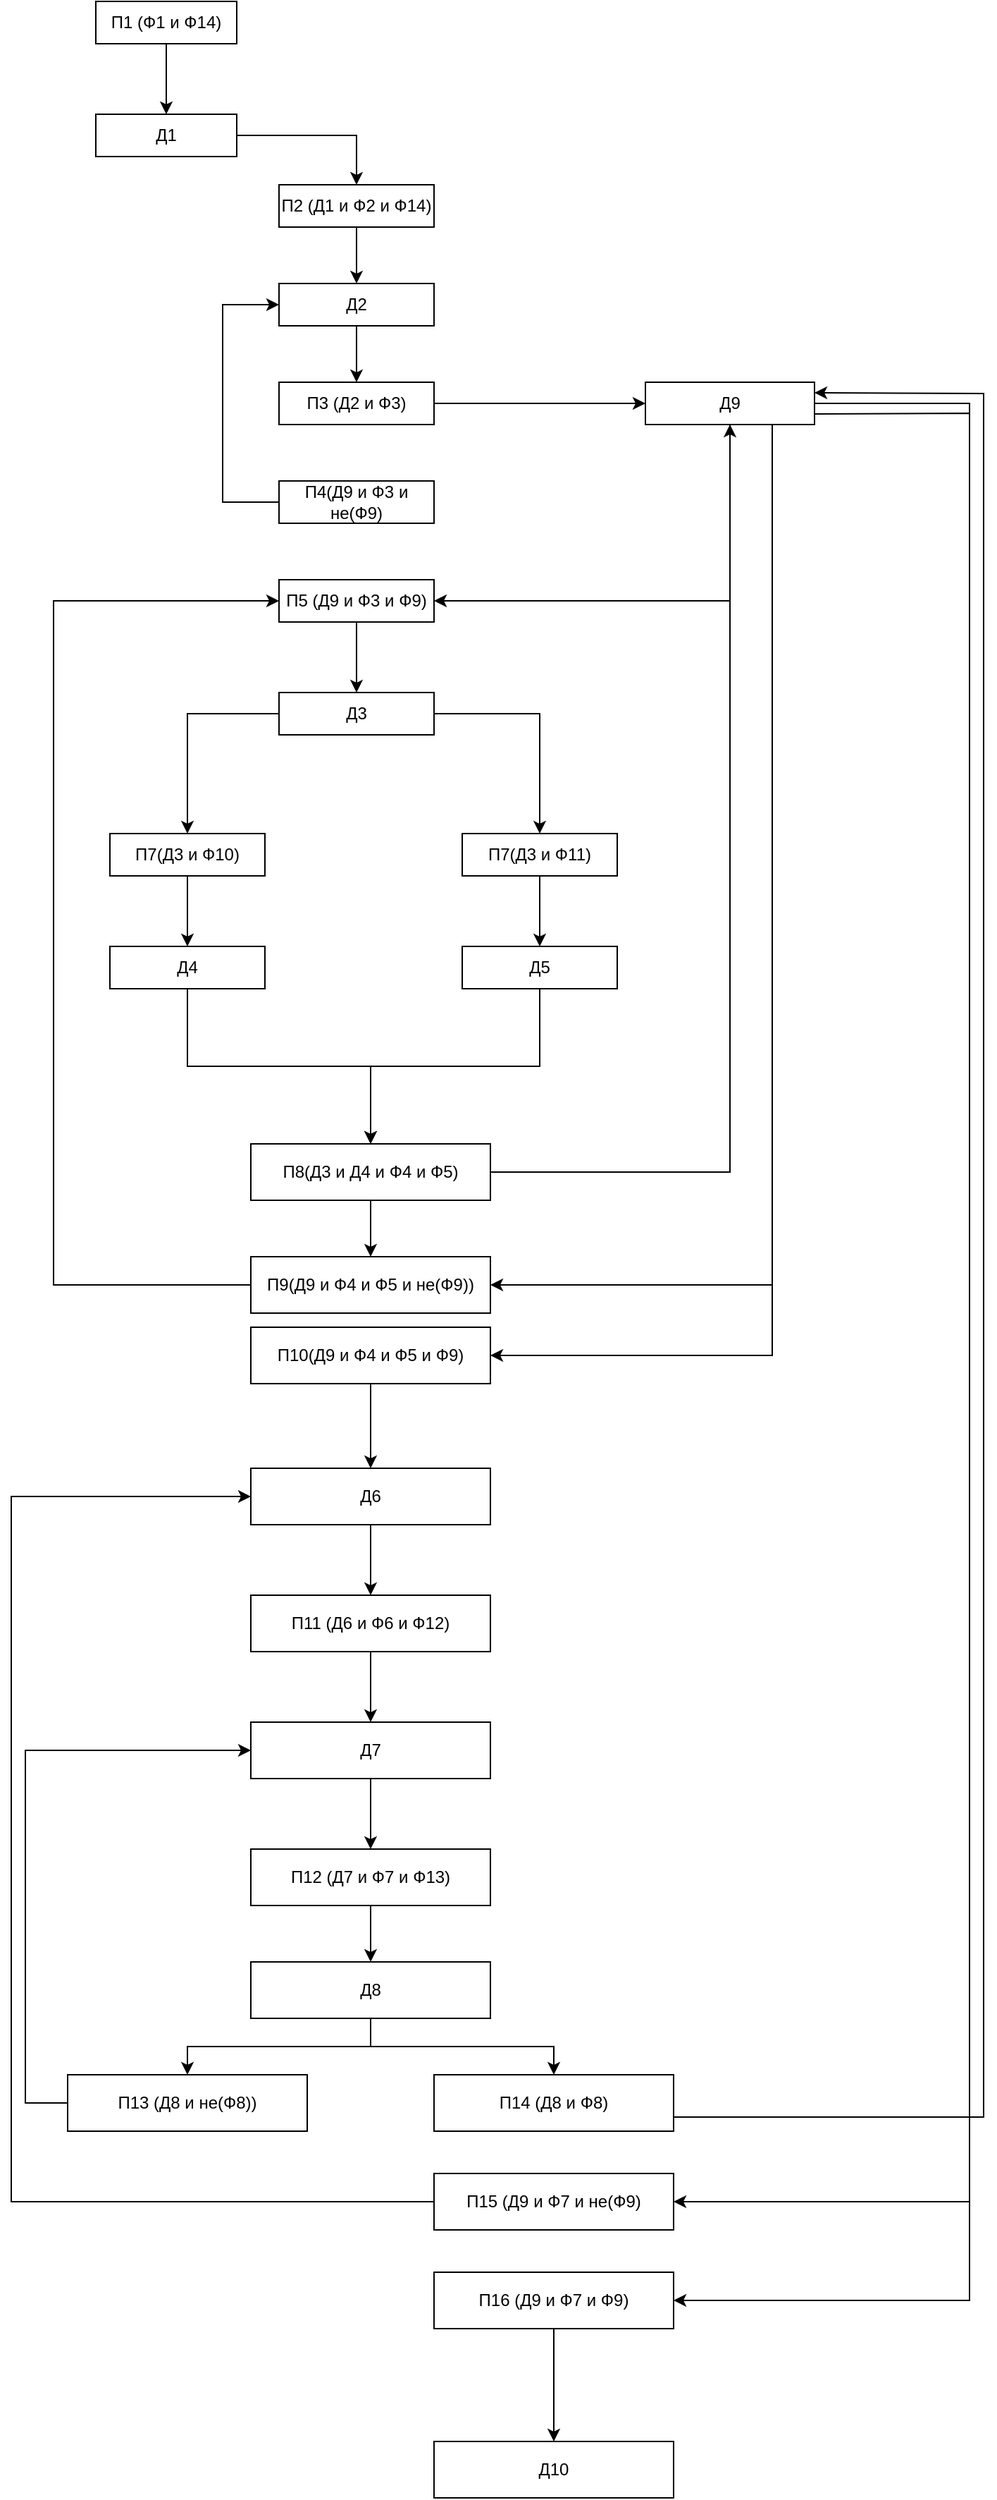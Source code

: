 <mxfile version="15.6.5" type="device"><diagram id="oP_Qq27Cf_EsHFegaG6w" name="Page-1"><mxGraphModel dx="2496" dy="1310" grid="1" gridSize="10" guides="1" tooltips="1" connect="1" arrows="1" fold="1" page="1" pageScale="1" pageWidth="850" pageHeight="1100" math="0" shadow="0"><root><mxCell id="0"/><mxCell id="1" parent="0"/><mxCell id="KOJdDl-0fpoA-z_OXE6Y-3" value="" style="edgeStyle=orthogonalEdgeStyle;rounded=0;orthogonalLoop=1;jettySize=auto;html=1;fontColor=default;" edge="1" parent="1" source="KOJdDl-0fpoA-z_OXE6Y-1" target="KOJdDl-0fpoA-z_OXE6Y-2"><mxGeometry relative="1" as="geometry"/></mxCell><mxCell id="KOJdDl-0fpoA-z_OXE6Y-1" value="П1 (Ф1 и Ф14)" style="rounded=0;whiteSpace=wrap;html=1;fillColor=default;strokeColor=default;fontColor=default;" vertex="1" parent="1"><mxGeometry x="70" y="20" width="100" height="30" as="geometry"/></mxCell><mxCell id="KOJdDl-0fpoA-z_OXE6Y-6" value="" style="edgeStyle=orthogonalEdgeStyle;rounded=0;orthogonalLoop=1;jettySize=auto;html=1;fontColor=default;" edge="1" parent="1" source="KOJdDl-0fpoA-z_OXE6Y-2" target="KOJdDl-0fpoA-z_OXE6Y-5"><mxGeometry relative="1" as="geometry"/></mxCell><mxCell id="KOJdDl-0fpoA-z_OXE6Y-2" value="Д1" style="rounded=0;whiteSpace=wrap;html=1;fillColor=default;strokeColor=default;fontColor=default;" vertex="1" parent="1"><mxGeometry x="70" y="100" width="100" height="30" as="geometry"/></mxCell><mxCell id="KOJdDl-0fpoA-z_OXE6Y-8" value="" style="edgeStyle=orthogonalEdgeStyle;rounded=0;orthogonalLoop=1;jettySize=auto;html=1;fontColor=default;" edge="1" parent="1" source="KOJdDl-0fpoA-z_OXE6Y-5" target="KOJdDl-0fpoA-z_OXE6Y-7"><mxGeometry relative="1" as="geometry"/></mxCell><mxCell id="KOJdDl-0fpoA-z_OXE6Y-5" value="П2 (Д1 и Ф2 и Ф14)" style="rounded=0;whiteSpace=wrap;html=1;fillColor=default;strokeColor=default;fontColor=default;" vertex="1" parent="1"><mxGeometry x="200" y="150" width="110" height="30" as="geometry"/></mxCell><mxCell id="KOJdDl-0fpoA-z_OXE6Y-10" value="" style="edgeStyle=orthogonalEdgeStyle;rounded=0;orthogonalLoop=1;jettySize=auto;html=1;fontColor=default;" edge="1" parent="1" source="KOJdDl-0fpoA-z_OXE6Y-7" target="KOJdDl-0fpoA-z_OXE6Y-9"><mxGeometry relative="1" as="geometry"/></mxCell><mxCell id="KOJdDl-0fpoA-z_OXE6Y-7" value="Д2" style="rounded=0;whiteSpace=wrap;html=1;fillColor=default;strokeColor=default;fontColor=default;" vertex="1" parent="1"><mxGeometry x="200" y="220" width="110" height="30" as="geometry"/></mxCell><mxCell id="KOJdDl-0fpoA-z_OXE6Y-16" style="edgeStyle=orthogonalEdgeStyle;rounded=0;orthogonalLoop=1;jettySize=auto;html=1;fontColor=default;" edge="1" parent="1" source="KOJdDl-0fpoA-z_OXE6Y-9" target="KOJdDl-0fpoA-z_OXE6Y-15"><mxGeometry relative="1" as="geometry"/></mxCell><mxCell id="KOJdDl-0fpoA-z_OXE6Y-9" value="П3 (Д2 и Ф3)" style="rounded=0;whiteSpace=wrap;html=1;fillColor=default;strokeColor=default;fontColor=default;" vertex="1" parent="1"><mxGeometry x="200" y="290" width="110" height="30" as="geometry"/></mxCell><mxCell id="KOJdDl-0fpoA-z_OXE6Y-20" style="edgeStyle=orthogonalEdgeStyle;rounded=0;orthogonalLoop=1;jettySize=auto;html=1;fontColor=default;strokeColor=default;labelBackgroundColor=default;" edge="1" parent="1" source="KOJdDl-0fpoA-z_OXE6Y-15" target="KOJdDl-0fpoA-z_OXE6Y-23"><mxGeometry relative="1" as="geometry"><Array as="points"><mxPoint x="520" y="445"/></Array></mxGeometry></mxCell><mxCell id="KOJdDl-0fpoA-z_OXE6Y-15" value="Д9" style="rounded=0;whiteSpace=wrap;html=1;fontColor=default;strokeColor=default;fillColor=default;" vertex="1" parent="1"><mxGeometry x="460" y="290" width="120" height="30" as="geometry"/></mxCell><mxCell id="KOJdDl-0fpoA-z_OXE6Y-22" style="edgeStyle=orthogonalEdgeStyle;rounded=0;orthogonalLoop=1;jettySize=auto;html=1;entryX=0;entryY=0.5;entryDx=0;entryDy=0;labelBackgroundColor=default;fontColor=default;strokeColor=default;" edge="1" parent="1" source="KOJdDl-0fpoA-z_OXE6Y-19" target="KOJdDl-0fpoA-z_OXE6Y-7"><mxGeometry relative="1" as="geometry"><Array as="points"><mxPoint x="160" y="375"/><mxPoint x="160" y="235"/></Array></mxGeometry></mxCell><mxCell id="KOJdDl-0fpoA-z_OXE6Y-19" value="П4(Д9 и Ф3 и не(Ф9)" style="rounded=0;whiteSpace=wrap;html=1;fontColor=default;strokeColor=default;fillColor=default;" vertex="1" parent="1"><mxGeometry x="200" y="360" width="110" height="30" as="geometry"/></mxCell><mxCell id="KOJdDl-0fpoA-z_OXE6Y-25" value="" style="edgeStyle=orthogonalEdgeStyle;rounded=0;orthogonalLoop=1;jettySize=auto;html=1;labelBackgroundColor=default;fontColor=default;strokeColor=default;" edge="1" parent="1" source="KOJdDl-0fpoA-z_OXE6Y-23" target="KOJdDl-0fpoA-z_OXE6Y-24"><mxGeometry relative="1" as="geometry"/></mxCell><mxCell id="KOJdDl-0fpoA-z_OXE6Y-23" value="П5 (Д9 и Ф3 и Ф9)" style="rounded=0;whiteSpace=wrap;html=1;fontColor=default;strokeColor=default;fillColor=default;" vertex="1" parent="1"><mxGeometry x="200" y="430" width="110" height="30" as="geometry"/></mxCell><mxCell id="KOJdDl-0fpoA-z_OXE6Y-28" value="" style="edgeStyle=orthogonalEdgeStyle;rounded=0;orthogonalLoop=1;jettySize=auto;html=1;labelBackgroundColor=default;fontColor=default;strokeColor=default;" edge="1" parent="1" source="KOJdDl-0fpoA-z_OXE6Y-24" target="KOJdDl-0fpoA-z_OXE6Y-27"><mxGeometry relative="1" as="geometry"/></mxCell><mxCell id="KOJdDl-0fpoA-z_OXE6Y-32" value="" style="edgeStyle=orthogonalEdgeStyle;rounded=0;orthogonalLoop=1;jettySize=auto;html=1;labelBackgroundColor=default;fontColor=default;strokeColor=default;" edge="1" parent="1" source="KOJdDl-0fpoA-z_OXE6Y-24" target="KOJdDl-0fpoA-z_OXE6Y-31"><mxGeometry relative="1" as="geometry"/></mxCell><mxCell id="KOJdDl-0fpoA-z_OXE6Y-24" value="Д3" style="rounded=0;whiteSpace=wrap;html=1;fontColor=default;strokeColor=default;fillColor=default;" vertex="1" parent="1"><mxGeometry x="200" y="510" width="110" height="30" as="geometry"/></mxCell><mxCell id="KOJdDl-0fpoA-z_OXE6Y-30" value="" style="edgeStyle=orthogonalEdgeStyle;rounded=0;orthogonalLoop=1;jettySize=auto;html=1;labelBackgroundColor=default;fontColor=default;strokeColor=default;" edge="1" parent="1" source="KOJdDl-0fpoA-z_OXE6Y-27" target="KOJdDl-0fpoA-z_OXE6Y-29"><mxGeometry relative="1" as="geometry"/></mxCell><mxCell id="KOJdDl-0fpoA-z_OXE6Y-27" value="П7(Д3 и Ф10)" style="rounded=0;whiteSpace=wrap;html=1;fontColor=default;strokeColor=default;fillColor=default;" vertex="1" parent="1"><mxGeometry x="80" y="610" width="110" height="30" as="geometry"/></mxCell><mxCell id="KOJdDl-0fpoA-z_OXE6Y-36" value="" style="edgeStyle=orthogonalEdgeStyle;rounded=0;orthogonalLoop=1;jettySize=auto;html=1;labelBackgroundColor=default;fontColor=default;strokeColor=default;" edge="1" parent="1" source="KOJdDl-0fpoA-z_OXE6Y-29" target="KOJdDl-0fpoA-z_OXE6Y-35"><mxGeometry relative="1" as="geometry"/></mxCell><mxCell id="KOJdDl-0fpoA-z_OXE6Y-29" value="Д4" style="rounded=0;whiteSpace=wrap;html=1;fontColor=default;strokeColor=default;fillColor=default;" vertex="1" parent="1"><mxGeometry x="80" y="690" width="110" height="30" as="geometry"/></mxCell><mxCell id="KOJdDl-0fpoA-z_OXE6Y-34" value="" style="edgeStyle=orthogonalEdgeStyle;rounded=0;orthogonalLoop=1;jettySize=auto;html=1;labelBackgroundColor=default;fontColor=default;strokeColor=default;" edge="1" parent="1" source="KOJdDl-0fpoA-z_OXE6Y-31" target="KOJdDl-0fpoA-z_OXE6Y-33"><mxGeometry relative="1" as="geometry"/></mxCell><mxCell id="KOJdDl-0fpoA-z_OXE6Y-31" value="П7(Д3 и Ф11)" style="rounded=0;whiteSpace=wrap;html=1;fontColor=default;strokeColor=default;fillColor=default;" vertex="1" parent="1"><mxGeometry x="330" y="610" width="110" height="30" as="geometry"/></mxCell><mxCell id="KOJdDl-0fpoA-z_OXE6Y-37" value="" style="edgeStyle=orthogonalEdgeStyle;rounded=0;orthogonalLoop=1;jettySize=auto;html=1;labelBackgroundColor=default;fontColor=default;strokeColor=default;" edge="1" parent="1" source="KOJdDl-0fpoA-z_OXE6Y-33" target="KOJdDl-0fpoA-z_OXE6Y-35"><mxGeometry relative="1" as="geometry"/></mxCell><mxCell id="KOJdDl-0fpoA-z_OXE6Y-33" value="Д5" style="rounded=0;whiteSpace=wrap;html=1;fontColor=default;strokeColor=default;fillColor=default;" vertex="1" parent="1"><mxGeometry x="330" y="690" width="110" height="30" as="geometry"/></mxCell><mxCell id="KOJdDl-0fpoA-z_OXE6Y-42" style="edgeStyle=orthogonalEdgeStyle;rounded=0;orthogonalLoop=1;jettySize=auto;html=1;labelBackgroundColor=default;fontColor=default;strokeColor=default;" edge="1" parent="1" source="KOJdDl-0fpoA-z_OXE6Y-35" target="KOJdDl-0fpoA-z_OXE6Y-41"><mxGeometry relative="1" as="geometry"/></mxCell><mxCell id="KOJdDl-0fpoA-z_OXE6Y-35" value="П8(Д3 и Д4 и Ф4 и Ф5)" style="rounded=0;whiteSpace=wrap;html=1;fontColor=default;strokeColor=default;fillColor=default;" vertex="1" parent="1"><mxGeometry x="180" y="830" width="170" height="40" as="geometry"/></mxCell><mxCell id="KOJdDl-0fpoA-z_OXE6Y-40" value="" style="endArrow=classic;html=1;rounded=0;labelBackgroundColor=default;fontColor=default;strokeColor=default;exitX=1;exitY=0.5;exitDx=0;exitDy=0;" edge="1" parent="1" source="KOJdDl-0fpoA-z_OXE6Y-35" target="KOJdDl-0fpoA-z_OXE6Y-15"><mxGeometry width="50" height="50" relative="1" as="geometry"><mxPoint x="430" y="730" as="sourcePoint"/><mxPoint x="480" y="680" as="targetPoint"/><Array as="points"><mxPoint x="520" y="850"/></Array></mxGeometry></mxCell><mxCell id="KOJdDl-0fpoA-z_OXE6Y-41" value="П9(Д9 и Ф4 и Ф5 и не(Ф9))" style="rounded=0;whiteSpace=wrap;html=1;fontColor=default;strokeColor=default;fillColor=default;" vertex="1" parent="1"><mxGeometry x="180" y="910" width="170" height="40" as="geometry"/></mxCell><mxCell id="KOJdDl-0fpoA-z_OXE6Y-43" value="" style="endArrow=classic;html=1;rounded=0;labelBackgroundColor=default;fontColor=default;strokeColor=default;entryX=0;entryY=0.5;entryDx=0;entryDy=0;exitX=0;exitY=0.5;exitDx=0;exitDy=0;" edge="1" parent="1" source="KOJdDl-0fpoA-z_OXE6Y-41" target="KOJdDl-0fpoA-z_OXE6Y-23"><mxGeometry width="50" height="50" relative="1" as="geometry"><mxPoint x="410" y="660" as="sourcePoint"/><mxPoint x="460" y="610" as="targetPoint"/><Array as="points"><mxPoint x="40" y="930"/><mxPoint x="40" y="445"/></Array></mxGeometry></mxCell><mxCell id="KOJdDl-0fpoA-z_OXE6Y-44" value="" style="endArrow=classic;html=1;rounded=0;labelBackgroundColor=default;fontColor=default;strokeColor=default;entryX=1;entryY=0.5;entryDx=0;entryDy=0;" edge="1" parent="1" target="KOJdDl-0fpoA-z_OXE6Y-41"><mxGeometry width="50" height="50" relative="1" as="geometry"><mxPoint x="550" y="320" as="sourcePoint"/><mxPoint x="560" y="1010" as="targetPoint"/><Array as="points"><mxPoint x="550" y="930"/></Array></mxGeometry></mxCell><mxCell id="KOJdDl-0fpoA-z_OXE6Y-49" value="" style="edgeStyle=orthogonalEdgeStyle;rounded=0;orthogonalLoop=1;jettySize=auto;html=1;labelBackgroundColor=default;fontColor=default;strokeColor=default;" edge="1" parent="1" source="KOJdDl-0fpoA-z_OXE6Y-45" target="KOJdDl-0fpoA-z_OXE6Y-48"><mxGeometry relative="1" as="geometry"/></mxCell><mxCell id="KOJdDl-0fpoA-z_OXE6Y-45" value="П10(Д9 и Ф4 и Ф5 и Ф9)" style="rounded=0;whiteSpace=wrap;html=1;fontColor=default;strokeColor=default;fillColor=default;" vertex="1" parent="1"><mxGeometry x="180" y="960" width="170" height="40" as="geometry"/></mxCell><mxCell id="KOJdDl-0fpoA-z_OXE6Y-47" value="" style="endArrow=classic;html=1;rounded=0;labelBackgroundColor=default;fontColor=default;strokeColor=default;entryX=1;entryY=0.5;entryDx=0;entryDy=0;exitX=0.75;exitY=1;exitDx=0;exitDy=0;" edge="1" parent="1" source="KOJdDl-0fpoA-z_OXE6Y-15" target="KOJdDl-0fpoA-z_OXE6Y-45"><mxGeometry width="50" height="50" relative="1" as="geometry"><mxPoint x="580" y="370" as="sourcePoint"/><mxPoint x="350" y="980" as="targetPoint"/><Array as="points"><mxPoint x="550" y="980"/></Array></mxGeometry></mxCell><mxCell id="KOJdDl-0fpoA-z_OXE6Y-51" value="" style="edgeStyle=orthogonalEdgeStyle;rounded=0;orthogonalLoop=1;jettySize=auto;html=1;labelBackgroundColor=default;fontColor=default;strokeColor=default;" edge="1" parent="1" source="KOJdDl-0fpoA-z_OXE6Y-48" target="KOJdDl-0fpoA-z_OXE6Y-50"><mxGeometry relative="1" as="geometry"/></mxCell><mxCell id="KOJdDl-0fpoA-z_OXE6Y-48" value="Д6" style="rounded=0;whiteSpace=wrap;html=1;fontColor=default;strokeColor=default;fillColor=default;" vertex="1" parent="1"><mxGeometry x="180" y="1060" width="170" height="40" as="geometry"/></mxCell><mxCell id="KOJdDl-0fpoA-z_OXE6Y-53" value="" style="edgeStyle=orthogonalEdgeStyle;rounded=0;orthogonalLoop=1;jettySize=auto;html=1;labelBackgroundColor=default;fontColor=default;strokeColor=default;" edge="1" parent="1" source="KOJdDl-0fpoA-z_OXE6Y-50" target="KOJdDl-0fpoA-z_OXE6Y-52"><mxGeometry relative="1" as="geometry"/></mxCell><mxCell id="KOJdDl-0fpoA-z_OXE6Y-50" value="П11 (Д6 и Ф6 и Ф12)" style="rounded=0;whiteSpace=wrap;html=1;fontColor=default;strokeColor=default;fillColor=default;" vertex="1" parent="1"><mxGeometry x="180" y="1150" width="170" height="40" as="geometry"/></mxCell><mxCell id="KOJdDl-0fpoA-z_OXE6Y-55" value="" style="edgeStyle=orthogonalEdgeStyle;rounded=0;orthogonalLoop=1;jettySize=auto;html=1;labelBackgroundColor=default;fontColor=default;strokeColor=default;" edge="1" parent="1" source="KOJdDl-0fpoA-z_OXE6Y-52" target="KOJdDl-0fpoA-z_OXE6Y-54"><mxGeometry relative="1" as="geometry"/></mxCell><mxCell id="KOJdDl-0fpoA-z_OXE6Y-52" value="Д7" style="rounded=0;whiteSpace=wrap;html=1;fontColor=default;strokeColor=default;fillColor=default;" vertex="1" parent="1"><mxGeometry x="180" y="1240" width="170" height="40" as="geometry"/></mxCell><mxCell id="KOJdDl-0fpoA-z_OXE6Y-57" value="" style="edgeStyle=orthogonalEdgeStyle;rounded=0;orthogonalLoop=1;jettySize=auto;html=1;labelBackgroundColor=default;fontColor=default;strokeColor=default;" edge="1" parent="1" source="KOJdDl-0fpoA-z_OXE6Y-54" target="KOJdDl-0fpoA-z_OXE6Y-56"><mxGeometry relative="1" as="geometry"/></mxCell><mxCell id="KOJdDl-0fpoA-z_OXE6Y-54" value="П12 (Д7 и Ф7 и Ф13)" style="rounded=0;whiteSpace=wrap;html=1;fontColor=default;strokeColor=default;fillColor=default;" vertex="1" parent="1"><mxGeometry x="180" y="1330" width="170" height="40" as="geometry"/></mxCell><mxCell id="KOJdDl-0fpoA-z_OXE6Y-59" value="" style="edgeStyle=orthogonalEdgeStyle;rounded=0;orthogonalLoop=1;jettySize=auto;html=1;labelBackgroundColor=default;fontColor=default;strokeColor=default;" edge="1" parent="1" source="KOJdDl-0fpoA-z_OXE6Y-56" target="KOJdDl-0fpoA-z_OXE6Y-58"><mxGeometry relative="1" as="geometry"/></mxCell><mxCell id="KOJdDl-0fpoA-z_OXE6Y-62" value="" style="edgeStyle=orthogonalEdgeStyle;rounded=0;orthogonalLoop=1;jettySize=auto;html=1;labelBackgroundColor=default;fontColor=default;strokeColor=default;" edge="1" parent="1" source="KOJdDl-0fpoA-z_OXE6Y-56" target="KOJdDl-0fpoA-z_OXE6Y-61"><mxGeometry relative="1" as="geometry"/></mxCell><mxCell id="KOJdDl-0fpoA-z_OXE6Y-56" value="Д8" style="rounded=0;whiteSpace=wrap;html=1;fontColor=default;strokeColor=default;fillColor=default;" vertex="1" parent="1"><mxGeometry x="180" y="1410" width="170" height="40" as="geometry"/></mxCell><mxCell id="KOJdDl-0fpoA-z_OXE6Y-58" value="П13 (Д8 и не(Ф8))" style="rounded=0;whiteSpace=wrap;html=1;fontColor=default;strokeColor=default;fillColor=default;" vertex="1" parent="1"><mxGeometry x="50" y="1490" width="170" height="40" as="geometry"/></mxCell><mxCell id="KOJdDl-0fpoA-z_OXE6Y-60" value="" style="endArrow=classic;html=1;rounded=0;labelBackgroundColor=default;fontColor=default;strokeColor=default;entryX=0;entryY=0.5;entryDx=0;entryDy=0;exitX=0;exitY=0.5;exitDx=0;exitDy=0;" edge="1" parent="1" source="KOJdDl-0fpoA-z_OXE6Y-58" target="KOJdDl-0fpoA-z_OXE6Y-52"><mxGeometry width="50" height="50" relative="1" as="geometry"><mxPoint x="-20.711" y="1560" as="sourcePoint"/><mxPoint x="-20.711" y="1510" as="targetPoint"/><Array as="points"><mxPoint x="20" y="1510"/><mxPoint x="20" y="1260"/></Array></mxGeometry></mxCell><mxCell id="KOJdDl-0fpoA-z_OXE6Y-61" value="П14 (Д8 и Ф8)" style="rounded=0;whiteSpace=wrap;html=1;fontColor=default;strokeColor=default;fillColor=default;" vertex="1" parent="1"><mxGeometry x="310" y="1490" width="170" height="40" as="geometry"/></mxCell><mxCell id="KOJdDl-0fpoA-z_OXE6Y-63" value="" style="endArrow=classic;html=1;rounded=0;labelBackgroundColor=default;fontColor=default;strokeColor=default;entryX=1;entryY=0.25;entryDx=0;entryDy=0;exitX=1;exitY=0.75;exitDx=0;exitDy=0;" edge="1" parent="1" source="KOJdDl-0fpoA-z_OXE6Y-61" target="KOJdDl-0fpoA-z_OXE6Y-15"><mxGeometry width="50" height="50" relative="1" as="geometry"><mxPoint x="480" y="1560" as="sourcePoint"/><mxPoint x="680" y="1510" as="targetPoint"/><Array as="points"><mxPoint x="700" y="1520"/><mxPoint x="700" y="298"/></Array></mxGeometry></mxCell><mxCell id="KOJdDl-0fpoA-z_OXE6Y-64" value="П15 (Д9 и Ф7 и не(Ф9)" style="rounded=0;whiteSpace=wrap;html=1;fontColor=default;strokeColor=default;fillColor=default;" vertex="1" parent="1"><mxGeometry x="310" y="1560" width="170" height="40" as="geometry"/></mxCell><mxCell id="KOJdDl-0fpoA-z_OXE6Y-65" value="" style="endArrow=classic;html=1;rounded=0;labelBackgroundColor=default;fontColor=default;strokeColor=default;entryX=1;entryY=0.5;entryDx=0;entryDy=0;exitX=1;exitY=0.5;exitDx=0;exitDy=0;" edge="1" parent="1" source="KOJdDl-0fpoA-z_OXE6Y-15" target="KOJdDl-0fpoA-z_OXE6Y-64"><mxGeometry width="50" height="50" relative="1" as="geometry"><mxPoint x="520" y="1630" as="sourcePoint"/><mxPoint x="570" y="1580" as="targetPoint"/><Array as="points"><mxPoint x="690" y="305"/><mxPoint x="690" y="1580"/></Array></mxGeometry></mxCell><mxCell id="KOJdDl-0fpoA-z_OXE6Y-66" value="" style="endArrow=classic;html=1;rounded=0;labelBackgroundColor=default;fontColor=default;strokeColor=default;entryX=0;entryY=0.5;entryDx=0;entryDy=0;" edge="1" parent="1" source="KOJdDl-0fpoA-z_OXE6Y-64" target="KOJdDl-0fpoA-z_OXE6Y-48"><mxGeometry width="50" height="50" relative="1" as="geometry"><mxPoint x="239.289" y="1630" as="sourcePoint"/><mxPoint x="239.289" y="1580" as="targetPoint"/><Array as="points"><mxPoint x="10" y="1580"/><mxPoint x="10" y="1080"/></Array></mxGeometry></mxCell><mxCell id="KOJdDl-0fpoA-z_OXE6Y-69" value="" style="edgeStyle=orthogonalEdgeStyle;rounded=0;orthogonalLoop=1;jettySize=auto;html=1;labelBackgroundColor=default;fontColor=default;strokeColor=default;" edge="1" parent="1" source="KOJdDl-0fpoA-z_OXE6Y-67" target="KOJdDl-0fpoA-z_OXE6Y-68"><mxGeometry relative="1" as="geometry"/></mxCell><mxCell id="KOJdDl-0fpoA-z_OXE6Y-67" value="П16 (Д9 и Ф7 и Ф9)" style="rounded=0;whiteSpace=wrap;html=1;fontColor=default;strokeColor=default;fillColor=default;" vertex="1" parent="1"><mxGeometry x="310" y="1630" width="170" height="40" as="geometry"/></mxCell><mxCell id="KOJdDl-0fpoA-z_OXE6Y-68" value="Д10" style="rounded=0;whiteSpace=wrap;html=1;fontColor=default;strokeColor=default;fillColor=default;" vertex="1" parent="1"><mxGeometry x="310" y="1750" width="170" height="40" as="geometry"/></mxCell><mxCell id="KOJdDl-0fpoA-z_OXE6Y-70" value="" style="endArrow=classic;html=1;rounded=0;labelBackgroundColor=default;fontColor=default;strokeColor=default;exitX=1;exitY=0.75;exitDx=0;exitDy=0;entryX=1;entryY=0.5;entryDx=0;entryDy=0;" edge="1" parent="1" source="KOJdDl-0fpoA-z_OXE6Y-15" target="KOJdDl-0fpoA-z_OXE6Y-67"><mxGeometry width="50" height="50" relative="1" as="geometry"><mxPoint x="610" y="390" as="sourcePoint"/><mxPoint x="660" y="340" as="targetPoint"/><Array as="points"><mxPoint x="690" y="312"/><mxPoint x="690" y="1650"/></Array></mxGeometry></mxCell></root></mxGraphModel></diagram></mxfile>